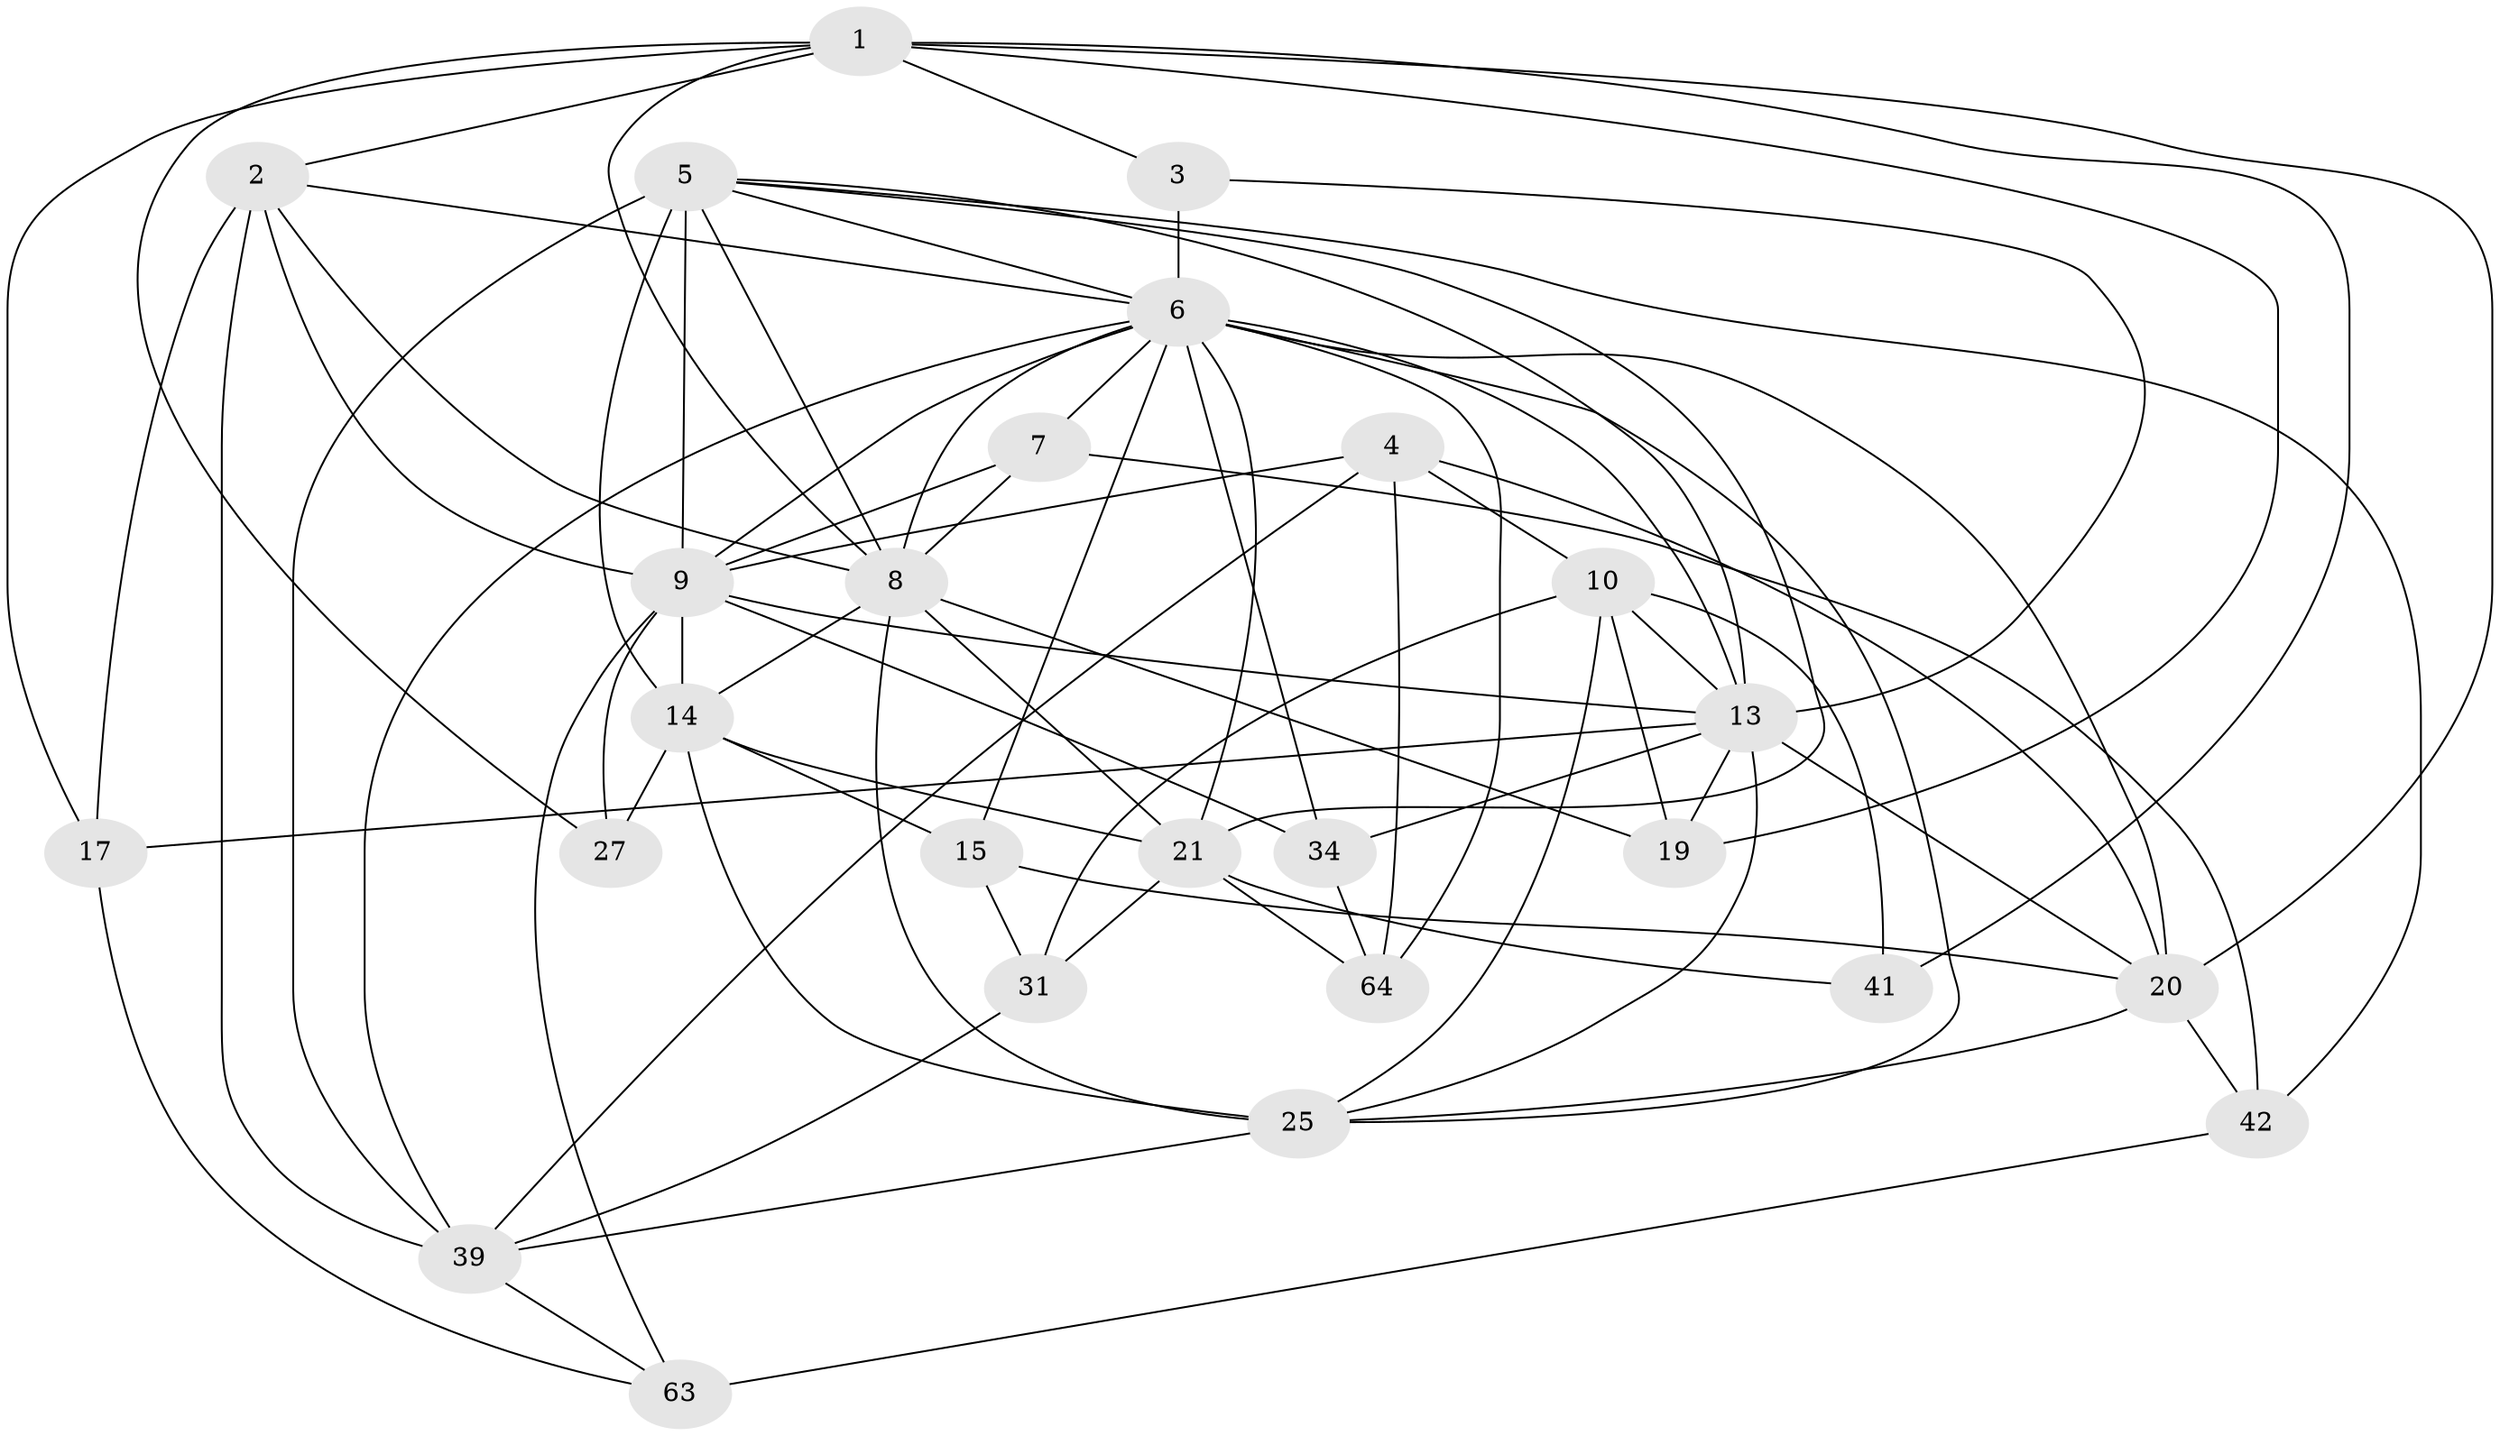 // original degree distribution, {4: 1.0}
// Generated by graph-tools (version 1.1) at 2025/20/03/04/25 18:20:52]
// undirected, 26 vertices, 78 edges
graph export_dot {
graph [start="1"]
  node [color=gray90,style=filled];
  1 [super="+23+33"];
  2 [super="+44+12"];
  3;
  4 [super="+48"];
  5 [super="+29+59"];
  6 [super="+22+30"];
  7;
  8 [super="+67+38"];
  9 [super="+55+51+16"];
  10 [super="+11"];
  13 [super="+24+40"];
  14 [super="+58+18"];
  15;
  17;
  19;
  20 [super="+26+37"];
  21 [super="+56+52+43"];
  25 [super="+28"];
  27;
  31;
  34;
  39 [super="+47+49"];
  41;
  42;
  63;
  64;
  1 -- 41;
  1 -- 19;
  1 -- 17;
  1 -- 27;
  1 -- 20;
  1 -- 8;
  1 -- 3;
  1 -- 2;
  2 -- 39 [weight=3];
  2 -- 9;
  2 -- 17;
  2 -- 6;
  2 -- 8;
  3 -- 13;
  3 -- 6 [weight=2];
  4 -- 64;
  4 -- 10;
  4 -- 39 [weight=2];
  4 -- 20;
  4 -- 9;
  5 -- 8;
  5 -- 42;
  5 -- 13;
  5 -- 14 [weight=2];
  5 -- 39;
  5 -- 9 [weight=2];
  5 -- 6;
  5 -- 21;
  6 -- 64;
  6 -- 21;
  6 -- 7;
  6 -- 8;
  6 -- 25;
  6 -- 39;
  6 -- 13 [weight=2];
  6 -- 20;
  6 -- 34;
  6 -- 15;
  6 -- 9;
  7 -- 42;
  7 -- 9;
  7 -- 8;
  8 -- 19;
  8 -- 14;
  8 -- 21 [weight=2];
  8 -- 25;
  9 -- 27 [weight=2];
  9 -- 14;
  9 -- 13;
  9 -- 34;
  9 -- 63;
  10 -- 19;
  10 -- 41;
  10 -- 25;
  10 -- 31;
  10 -- 13;
  13 -- 19;
  13 -- 20 [weight=2];
  13 -- 17;
  13 -- 34;
  13 -- 25;
  14 -- 15;
  14 -- 27;
  14 -- 25 [weight=2];
  14 -- 21 [weight=2];
  15 -- 31;
  15 -- 20;
  17 -- 63;
  20 -- 42;
  20 -- 25;
  21 -- 41 [weight=2];
  21 -- 64;
  21 -- 31;
  25 -- 39;
  31 -- 39;
  34 -- 64;
  39 -- 63;
  42 -- 63;
}
